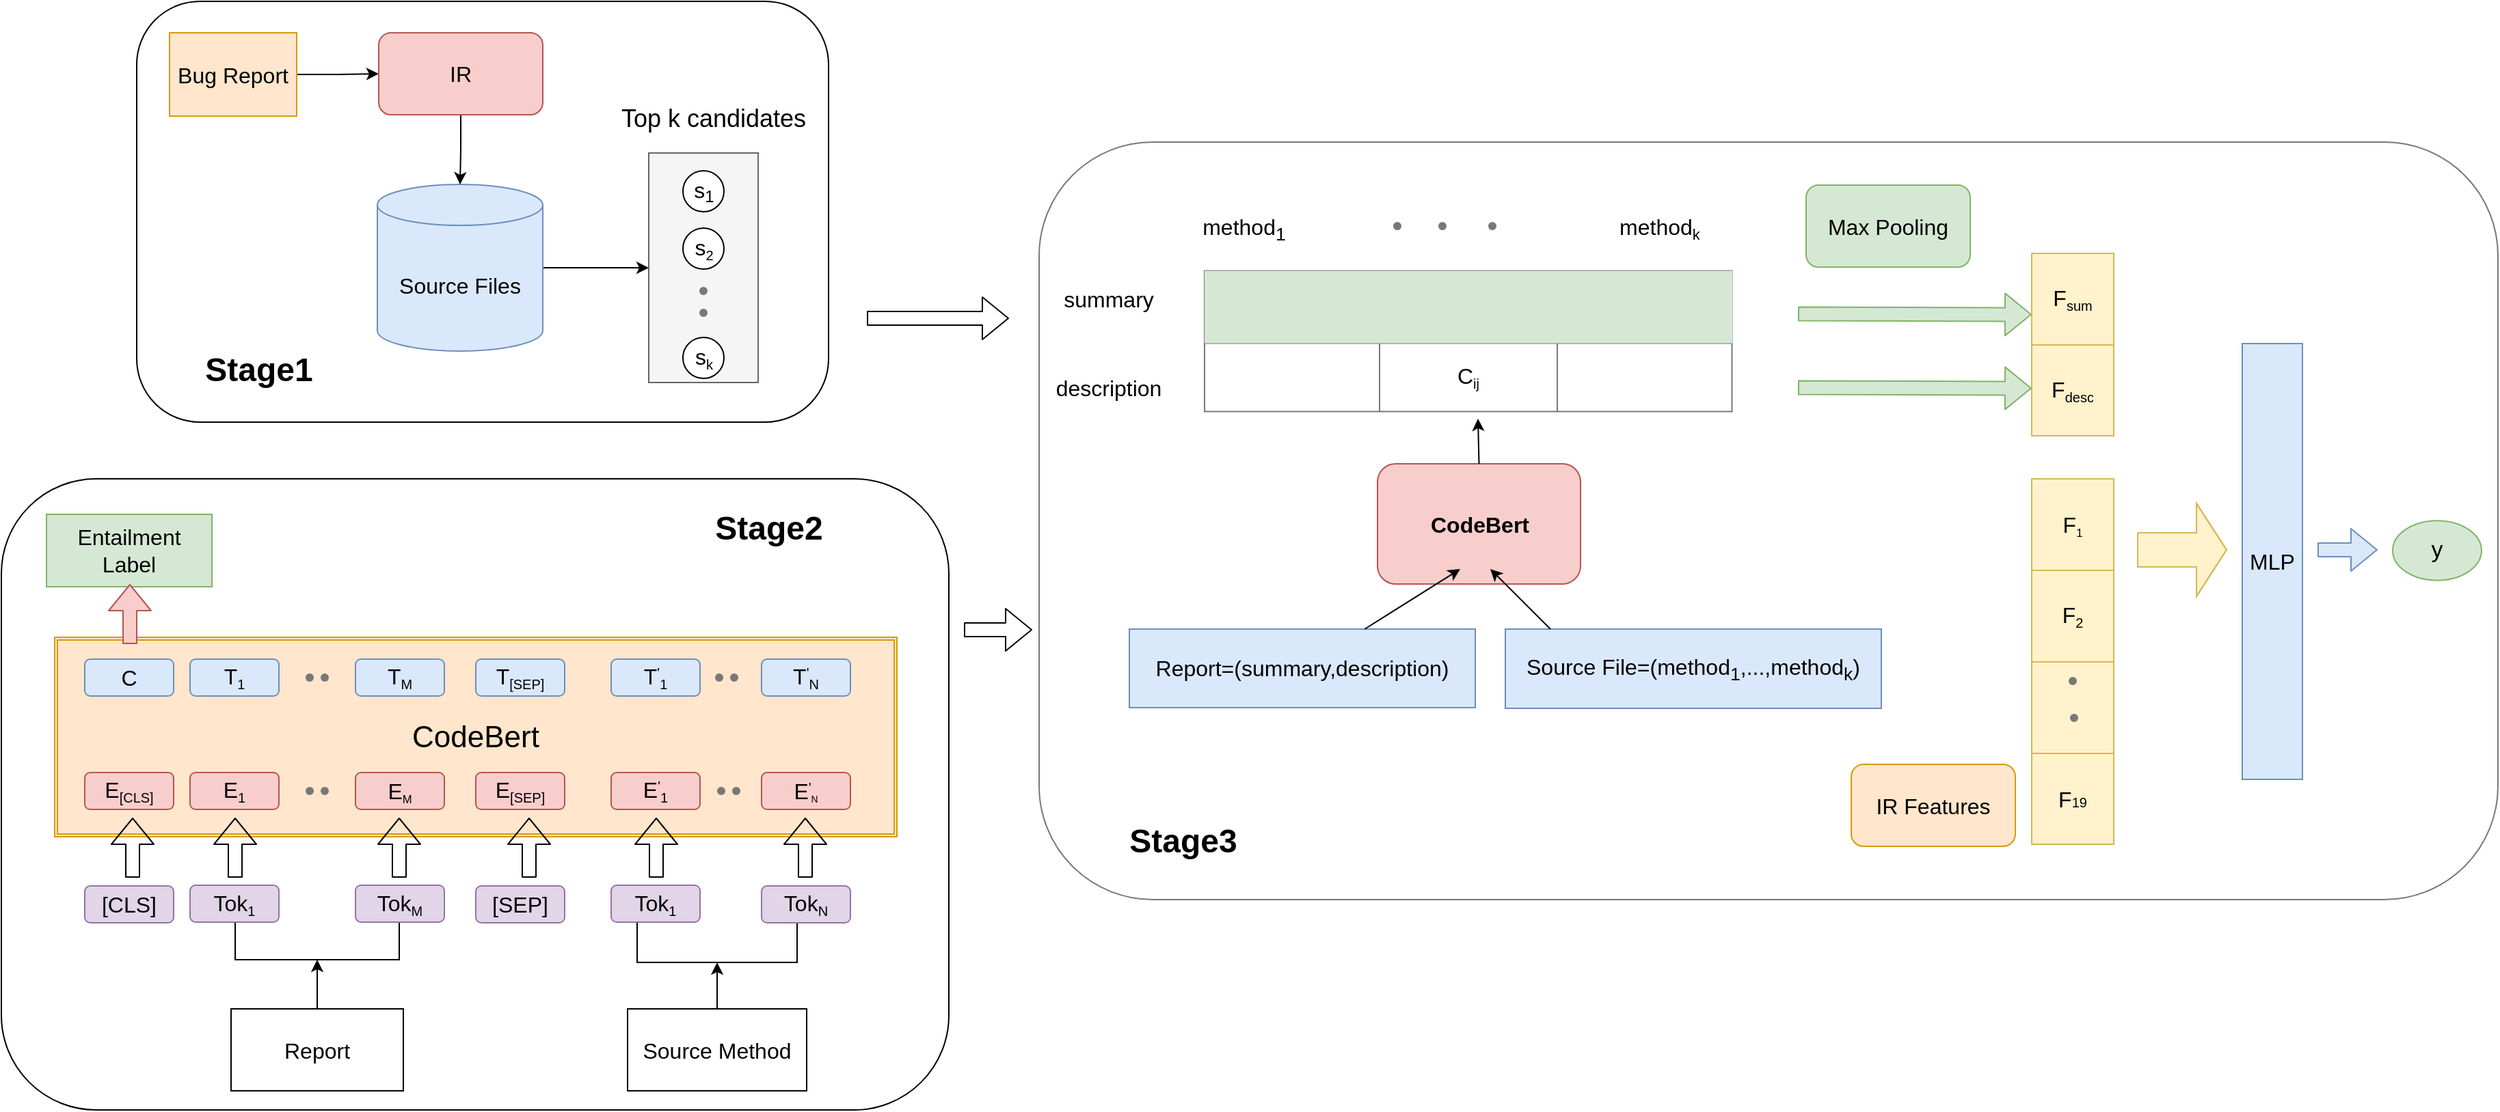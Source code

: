 <mxfile version="14.7.4" type="github">
  <diagram name="Page-1" id="90a13364-a465-7bf4-72fc-28e22215d7a0">
    <mxGraphModel dx="1673" dy="896" grid="1" gridSize="11" guides="1" tooltips="1" connect="1" arrows="1" fold="1" page="1" pageScale="1.5" pageWidth="1169" pageHeight="826" background="none" math="0" shadow="0">
      <root>
        <mxCell id="0" style=";html=1;" />
        <mxCell id="1" style=";html=1;" parent="0" />
        <mxCell id="-iZUTilEa2WBl7ZFIHIT-264" value="" style="rounded=1;whiteSpace=wrap;html=1;comic=0;pointerEvents=1;strokeColor=#787878;strokeWidth=1;" vertex="1" parent="1">
          <mxGeometry x="1221" y="503" width="1067" height="554.5" as="geometry" />
        </mxCell>
        <mxCell id="-iZUTilEa2WBl7ZFIHIT-81" value="" style="rounded=1;whiteSpace=wrap;html=1;strokeWidth=1;" vertex="1" parent="1">
          <mxGeometry x="561" y="400" width="506" height="308" as="geometry" />
        </mxCell>
        <mxCell id="-iZUTilEa2WBl7ZFIHIT-80" value="" style="rounded=1;whiteSpace=wrap;html=1;strokeWidth=1;" vertex="1" parent="1">
          <mxGeometry x="462" y="749.5" width="693" height="462" as="geometry" />
        </mxCell>
        <mxCell id="-iZUTilEa2WBl7ZFIHIT-8" value="" style="rounded=0;whiteSpace=wrap;html=1;fillColor=#f5f5f5;strokeColor=#666666;fontColor=#333333;" vertex="1" parent="1">
          <mxGeometry x="935.5" y="511" width="80" height="168" as="geometry" />
        </mxCell>
        <mxCell id="-iZUTilEa2WBl7ZFIHIT-5" value="" style="edgeStyle=orthogonalEdgeStyle;rounded=0;orthogonalLoop=1;jettySize=auto;html=1;" edge="1" parent="1" source="-iZUTilEa2WBl7ZFIHIT-1" target="-iZUTilEa2WBl7ZFIHIT-4">
          <mxGeometry relative="1" as="geometry" />
        </mxCell>
        <mxCell id="-iZUTilEa2WBl7ZFIHIT-1" value="&lt;font style=&quot;font-size: 16px&quot;&gt;Bug Report&lt;/font&gt;" style="rounded=0;whiteSpace=wrap;html=1;fillColor=#ffe6cc;strokeColor=#d79b00;" vertex="1" parent="1">
          <mxGeometry x="585" y="423" width="93" height="61" as="geometry" />
        </mxCell>
        <mxCell id="-iZUTilEa2WBl7ZFIHIT-22" style="edgeStyle=orthogonalEdgeStyle;rounded=0;orthogonalLoop=1;jettySize=auto;html=1;entryX=0;entryY=0.5;entryDx=0;entryDy=0;" edge="1" parent="1" source="-iZUTilEa2WBl7ZFIHIT-3" target="-iZUTilEa2WBl7ZFIHIT-8">
          <mxGeometry relative="1" as="geometry" />
        </mxCell>
        <mxCell id="-iZUTilEa2WBl7ZFIHIT-3" value="&lt;font style=&quot;font-size: 16px&quot;&gt;Source Files&lt;/font&gt;" style="shape=cylinder3;whiteSpace=wrap;html=1;boundedLbl=1;backgroundOutline=1;size=15;fillColor=#dae8fc;strokeColor=#6c8ebf;" vertex="1" parent="1">
          <mxGeometry x="737" y="534" width="121" height="122" as="geometry" />
        </mxCell>
        <mxCell id="-iZUTilEa2WBl7ZFIHIT-6" value="" style="edgeStyle=orthogonalEdgeStyle;rounded=0;orthogonalLoop=1;jettySize=auto;html=1;exitX=0.5;exitY=1;exitDx=0;exitDy=0;" edge="1" parent="1" source="-iZUTilEa2WBl7ZFIHIT-4" target="-iZUTilEa2WBl7ZFIHIT-3">
          <mxGeometry relative="1" as="geometry">
            <mxPoint x="798" y="510" as="sourcePoint" />
          </mxGeometry>
        </mxCell>
        <mxCell id="-iZUTilEa2WBl7ZFIHIT-4" value="&lt;font style=&quot;font-size: 16px&quot;&gt;IR&lt;/font&gt;" style="rounded=1;whiteSpace=wrap;html=1;fillColor=#f8cecc;strokeColor=#b85450;" vertex="1" parent="1">
          <mxGeometry x="738" y="423" width="120" height="60" as="geometry" />
        </mxCell>
        <mxCell id="-iZUTilEa2WBl7ZFIHIT-9" value="&lt;font style=&quot;font-size: 16px&quot;&gt;s&lt;/font&gt;&lt;sub&gt;&lt;font style=&quot;font-size: 12px&quot;&gt;1&lt;/font&gt;&lt;/sub&gt;" style="ellipse;whiteSpace=wrap;html=1;aspect=fixed;" vertex="1" parent="1">
          <mxGeometry x="960.5" y="524" width="30" height="30" as="geometry" />
        </mxCell>
        <mxCell id="-iZUTilEa2WBl7ZFIHIT-25" value="Stage1" style="text;strokeColor=none;fillColor=none;html=1;fontSize=24;fontStyle=1;verticalAlign=middle;align=center;" vertex="1" parent="1">
          <mxGeometry x="600" y="650" width="100" height="40" as="geometry" />
        </mxCell>
        <UserObject label="&lt;font style=&quot;font-size: 18px&quot;&gt;Top k candidates cases&lt;/font&gt;" placeholders="1" name="Variable" id="-iZUTilEa2WBl7ZFIHIT-27">
          <mxCell style="text;html=1;strokeColor=none;fillColor=none;align=center;verticalAlign=middle;whiteSpace=wrap;overflow=hidden;" vertex="1" parent="1">
            <mxGeometry x="913" y="473" width="140" height="30" as="geometry" />
          </mxCell>
        </UserObject>
        <mxCell id="-iZUTilEa2WBl7ZFIHIT-32" value="" style="edgeStyle=orthogonalEdgeStyle;rounded=0;orthogonalLoop=1;jettySize=auto;html=1;" edge="1" parent="1" source="-iZUTilEa2WBl7ZFIHIT-28" target="-iZUTilEa2WBl7ZFIHIT-30">
          <mxGeometry relative="1" as="geometry" />
        </mxCell>
        <mxCell id="-iZUTilEa2WBl7ZFIHIT-28" value="&lt;font style=&quot;font-size: 16px&quot;&gt;Report&lt;/font&gt;" style="rounded=0;whiteSpace=wrap;html=1;" vertex="1" parent="1">
          <mxGeometry x="630" y="1137.5" width="126" height="60" as="geometry" />
        </mxCell>
        <mxCell id="-iZUTilEa2WBl7ZFIHIT-33" value="" style="edgeStyle=orthogonalEdgeStyle;rounded=0;orthogonalLoop=1;jettySize=auto;html=1;" edge="1" parent="1" source="-iZUTilEa2WBl7ZFIHIT-29" target="-iZUTilEa2WBl7ZFIHIT-31">
          <mxGeometry relative="1" as="geometry" />
        </mxCell>
        <mxCell id="-iZUTilEa2WBl7ZFIHIT-29" value="&lt;font style=&quot;font-size: 16px&quot;&gt;Source Method&lt;/font&gt;" style="rounded=0;whiteSpace=wrap;html=1;" vertex="1" parent="1">
          <mxGeometry x="920" y="1137.5" width="131" height="60" as="geometry" />
        </mxCell>
        <mxCell id="-iZUTilEa2WBl7ZFIHIT-30" value="" style="shape=partialRectangle;whiteSpace=wrap;html=1;bottom=1;right=1;left=1;top=0;fillColor=none;routingCenterX=-0.5;" vertex="1" parent="1">
          <mxGeometry x="633" y="1074.5" width="120" height="27" as="geometry" />
        </mxCell>
        <mxCell id="-iZUTilEa2WBl7ZFIHIT-31" value="" style="shape=partialRectangle;whiteSpace=wrap;html=1;bottom=1;right=1;left=1;top=0;fillColor=none;routingCenterX=-0.5;" vertex="1" parent="1">
          <mxGeometry x="927" y="1074.5" width="117" height="29" as="geometry" />
        </mxCell>
        <mxCell id="-iZUTilEa2WBl7ZFIHIT-35" value="&lt;font style=&quot;font-size: 16px&quot;&gt;Tok&lt;/font&gt;&lt;sub&gt;1&lt;/sub&gt;" style="rounded=1;whiteSpace=wrap;html=1;fillColor=#e1d5e7;strokeColor=#9673a6;" vertex="1" parent="1">
          <mxGeometry x="600" y="1047" width="65" height="27" as="geometry" />
        </mxCell>
        <mxCell id="-iZUTilEa2WBl7ZFIHIT-37" value="&lt;font style=&quot;font-size: 16px&quot;&gt;Tok&lt;/font&gt;&lt;sub&gt;M&lt;/sub&gt;" style="rounded=1;whiteSpace=wrap;html=1;fillColor=#e1d5e7;strokeColor=#9673a6;" vertex="1" parent="1">
          <mxGeometry x="721" y="1047" width="65" height="27" as="geometry" />
        </mxCell>
        <mxCell id="-iZUTilEa2WBl7ZFIHIT-38" value="&lt;font style=&quot;font-size: 16px&quot;&gt;Tok&lt;/font&gt;&lt;sub&gt;1&lt;/sub&gt;" style="rounded=1;whiteSpace=wrap;html=1;fillColor=#e1d5e7;strokeColor=#9673a6;" vertex="1" parent="1">
          <mxGeometry x="908" y="1047" width="65" height="27" as="geometry" />
        </mxCell>
        <mxCell id="-iZUTilEa2WBl7ZFIHIT-39" value="&lt;font style=&quot;font-size: 16px&quot;&gt;Tok&lt;/font&gt;&lt;sub&gt;N&lt;/sub&gt;" style="rounded=1;whiteSpace=wrap;html=1;fillColor=#e1d5e7;strokeColor=#9673a6;" vertex="1" parent="1">
          <mxGeometry x="1018" y="1047.5" width="65" height="27" as="geometry" />
        </mxCell>
        <mxCell id="-iZUTilEa2WBl7ZFIHIT-41" value="&lt;font style=&quot;font-size: 16px&quot;&gt;[SEP]&lt;/font&gt;" style="rounded=1;whiteSpace=wrap;html=1;fillColor=#e1d5e7;strokeColor=#9673a6;" vertex="1" parent="1">
          <mxGeometry x="809" y="1047.5" width="65" height="27" as="geometry" />
        </mxCell>
        <mxCell id="-iZUTilEa2WBl7ZFIHIT-42" value="&lt;font style=&quot;font-size: 16px&quot;&gt;[CLS]&lt;/font&gt;" style="rounded=1;whiteSpace=wrap;html=1;fillColor=#e1d5e7;strokeColor=#9673a6;" vertex="1" parent="1">
          <mxGeometry x="523" y="1047.5" width="65" height="27" as="geometry" />
        </mxCell>
        <mxCell id="-iZUTilEa2WBl7ZFIHIT-43" value="&lt;font style=&quot;font-size: 22px&quot;&gt;CodeBert&lt;/font&gt;" style="shape=ext;double=1;rounded=0;whiteSpace=wrap;html=1;fillColor=#ffe6cc;strokeColor=#d79b00;" vertex="1" parent="1">
          <mxGeometry x="501" y="865.5" width="616" height="146" as="geometry" />
        </mxCell>
        <mxCell id="-iZUTilEa2WBl7ZFIHIT-44" value="&lt;font style=&quot;font-size: 16px&quot;&gt;E&lt;/font&gt;&lt;sub&gt;[CLS]&lt;/sub&gt;" style="rounded=1;whiteSpace=wrap;html=1;fillColor=#f8cecc;strokeColor=#b85450;strokeWidth=1;perimeterSpacing=4;" vertex="1" parent="1">
          <mxGeometry x="523" y="964.5" width="65" height="27" as="geometry" />
        </mxCell>
        <mxCell id="-iZUTilEa2WBl7ZFIHIT-45" value="&lt;font style=&quot;font-size: 16px&quot;&gt;E&lt;/font&gt;&lt;sub&gt;1&lt;/sub&gt;" style="rounded=1;whiteSpace=wrap;html=1;fillColor=#f8cecc;strokeColor=#b85450;strokeWidth=1;perimeterSpacing=4;" vertex="1" parent="1">
          <mxGeometry x="600" y="964.5" width="65" height="27" as="geometry" />
        </mxCell>
        <mxCell id="-iZUTilEa2WBl7ZFIHIT-47" value="&lt;font style=&quot;font-size: 16px&quot;&gt;E&lt;/font&gt;&lt;sub&gt;[SEP]&lt;/sub&gt;" style="rounded=1;whiteSpace=wrap;html=1;fillColor=#f8cecc;strokeColor=#b85450;strokeWidth=1;perimeterSpacing=4;" vertex="1" parent="1">
          <mxGeometry x="809" y="964.5" width="65" height="27" as="geometry" />
        </mxCell>
        <mxCell id="-iZUTilEa2WBl7ZFIHIT-50" value="&lt;font style=&quot;font-size: 16px&quot;&gt;E&lt;/font&gt;&lt;span style=&quot;font-size: 10px&quot;&gt;&lt;sub&gt;M&lt;/sub&gt;&lt;/span&gt;" style="rounded=1;whiteSpace=wrap;html=1;fillColor=#f8cecc;strokeColor=#b85450;strokeWidth=1;perimeterSpacing=4;" vertex="1" parent="1">
          <mxGeometry x="721" y="964.5" width="65" height="27" as="geometry" />
        </mxCell>
        <mxCell id="-iZUTilEa2WBl7ZFIHIT-51" value="&lt;font style=&quot;font-size: 16px&quot;&gt;E&lt;/font&gt;&lt;sup&gt;&#39;&lt;/sup&gt;&lt;sub&gt;1&lt;/sub&gt;" style="rounded=1;whiteSpace=wrap;html=1;fillColor=#f8cecc;strokeColor=#b85450;strokeWidth=1;perimeterSpacing=4;" vertex="1" parent="1">
          <mxGeometry x="908" y="964.5" width="65" height="27" as="geometry" />
        </mxCell>
        <mxCell id="-iZUTilEa2WBl7ZFIHIT-52" value="&lt;font style=&quot;font-size: 16px&quot;&gt;E&lt;/font&gt;&lt;sup&gt;&#39;&lt;/sup&gt;&lt;span style=&quot;font-size: 8.333px&quot;&gt;&lt;sub&gt;N&lt;/sub&gt;&lt;/span&gt;" style="rounded=1;whiteSpace=wrap;html=1;fillColor=#f8cecc;strokeColor=#b85450;strokeWidth=1;perimeterSpacing=4;" vertex="1" parent="1">
          <mxGeometry x="1018" y="964.5" width="65" height="27" as="geometry" />
        </mxCell>
        <mxCell id="-iZUTilEa2WBl7ZFIHIT-53" value="&lt;font style=&quot;font-size: 16px&quot;&gt;C&lt;/font&gt;" style="rounded=1;whiteSpace=wrap;html=1;fillColor=#dae8fc;strokeColor=#6c8ebf;" vertex="1" parent="1">
          <mxGeometry x="523" y="881.5" width="65" height="27" as="geometry" />
        </mxCell>
        <mxCell id="-iZUTilEa2WBl7ZFIHIT-54" value="&lt;font style=&quot;font-size: 16px&quot;&gt;T&lt;/font&gt;&lt;sub style=&quot;font-size: 10px&quot;&gt;1&lt;/sub&gt;" style="rounded=1;whiteSpace=wrap;html=1;fillColor=#dae8fc;strokeColor=#6c8ebf;" vertex="1" parent="1">
          <mxGeometry x="600" y="881.5" width="65" height="27" as="geometry" />
        </mxCell>
        <mxCell id="-iZUTilEa2WBl7ZFIHIT-55" value="&lt;font style=&quot;font-size: 16px&quot;&gt;T&lt;/font&gt;&lt;sub&gt;&lt;font style=&quot;font-size: 10px&quot;&gt;[SEP]&lt;/font&gt;&lt;/sub&gt;" style="rounded=1;whiteSpace=wrap;html=1;fillColor=#dae8fc;strokeColor=#6c8ebf;" vertex="1" parent="1">
          <mxGeometry x="809" y="881.5" width="65" height="27" as="geometry" />
        </mxCell>
        <mxCell id="-iZUTilEa2WBl7ZFIHIT-56" value="&lt;font style=&quot;font-size: 16px&quot;&gt;T&lt;/font&gt;&lt;sub style=&quot;font-size: 10px&quot;&gt;M&lt;/sub&gt;" style="rounded=1;whiteSpace=wrap;html=1;fillColor=#dae8fc;strokeColor=#6c8ebf;" vertex="1" parent="1">
          <mxGeometry x="721" y="881.5" width="65" height="27" as="geometry" />
        </mxCell>
        <mxCell id="-iZUTilEa2WBl7ZFIHIT-57" value="&lt;font style=&quot;font-size: 16px&quot;&gt;T&lt;/font&gt;&lt;sup style=&quot;font-size: 10px&quot;&gt;&#39;&lt;/sup&gt;&lt;sub style=&quot;font-size: 10px&quot;&gt;1&lt;/sub&gt;" style="rounded=1;whiteSpace=wrap;html=1;fillColor=#dae8fc;strokeColor=#6c8ebf;" vertex="1" parent="1">
          <mxGeometry x="908" y="881.5" width="65" height="27" as="geometry" />
        </mxCell>
        <mxCell id="-iZUTilEa2WBl7ZFIHIT-58" value="&lt;font style=&quot;font-size: 16px&quot;&gt;T&lt;/font&gt;&lt;sup&gt;&#39;&lt;/sup&gt;&lt;sub&gt;N&lt;/sub&gt;" style="rounded=1;whiteSpace=wrap;html=1;fillColor=#dae8fc;strokeColor=#6c8ebf;" vertex="1" parent="1">
          <mxGeometry x="1018" y="881.5" width="65" height="27" as="geometry" />
        </mxCell>
        <mxCell id="-iZUTilEa2WBl7ZFIHIT-59" value="&lt;font style=&quot;font-size: 16px&quot;&gt;Entailment Label&lt;/font&gt;" style="rounded=0;whiteSpace=wrap;html=1;fillColor=#d5e8d4;strokeColor=#82b366;" vertex="1" parent="1">
          <mxGeometry x="495" y="775.5" width="121" height="53" as="geometry" />
        </mxCell>
        <mxCell id="-iZUTilEa2WBl7ZFIHIT-60" value="" style="shape=flexArrow;endArrow=classic;html=1;fillColor=#f8cecc;strokeColor=#b85450;" edge="1" parent="1">
          <mxGeometry width="50" height="50" relative="1" as="geometry">
            <mxPoint x="556" y="870.5" as="sourcePoint" />
            <mxPoint x="556" y="826.5" as="targetPoint" />
          </mxGeometry>
        </mxCell>
        <mxCell id="-iZUTilEa2WBl7ZFIHIT-61" value="" style="shape=flexArrow;endArrow=classic;html=1;" edge="1" parent="1">
          <mxGeometry width="50" height="50" relative="1" as="geometry">
            <mxPoint x="558" y="1041.5" as="sourcePoint" />
            <mxPoint x="558" y="997.5" as="targetPoint" />
          </mxGeometry>
        </mxCell>
        <mxCell id="-iZUTilEa2WBl7ZFIHIT-62" value="" style="shape=flexArrow;endArrow=classic;html=1;" edge="1" parent="1">
          <mxGeometry width="50" height="50" relative="1" as="geometry">
            <mxPoint x="633" y="1041.5" as="sourcePoint" />
            <mxPoint x="633" y="997.5" as="targetPoint" />
          </mxGeometry>
        </mxCell>
        <mxCell id="-iZUTilEa2WBl7ZFIHIT-63" value="" style="shape=flexArrow;endArrow=classic;html=1;" edge="1" parent="1">
          <mxGeometry width="50" height="50" relative="1" as="geometry">
            <mxPoint x="753" y="1041.5" as="sourcePoint" />
            <mxPoint x="753" y="997.5" as="targetPoint" />
          </mxGeometry>
        </mxCell>
        <mxCell id="-iZUTilEa2WBl7ZFIHIT-65" value="" style="shape=flexArrow;endArrow=classic;html=1;" edge="1" parent="1">
          <mxGeometry width="50" height="50" relative="1" as="geometry">
            <mxPoint x="848" y="1041.5" as="sourcePoint" />
            <mxPoint x="848" y="997.5" as="targetPoint" />
          </mxGeometry>
        </mxCell>
        <mxCell id="-iZUTilEa2WBl7ZFIHIT-66" value="" style="shape=flexArrow;endArrow=classic;html=1;" edge="1" parent="1">
          <mxGeometry width="50" height="50" relative="1" as="geometry">
            <mxPoint x="941" y="1041.5" as="sourcePoint" />
            <mxPoint x="941" y="997.5" as="targetPoint" />
          </mxGeometry>
        </mxCell>
        <mxCell id="-iZUTilEa2WBl7ZFIHIT-67" value="" style="shape=flexArrow;endArrow=classic;html=1;" edge="1" parent="1">
          <mxGeometry width="50" height="50" relative="1" as="geometry">
            <mxPoint x="1050" y="1041.5" as="sourcePoint" />
            <mxPoint x="1050" y="997.5" as="targetPoint" />
          </mxGeometry>
        </mxCell>
        <mxCell id="-iZUTilEa2WBl7ZFIHIT-69" value="Stage2" style="text;strokeColor=none;fillColor=none;html=1;fontSize=24;fontStyle=1;verticalAlign=middle;align=center;" vertex="1" parent="1">
          <mxGeometry x="973" y="765.5" width="100" height="40" as="geometry" />
        </mxCell>
        <mxCell id="-iZUTilEa2WBl7ZFIHIT-71" value="" style="shape=waypoint;sketch=0;size=6;pointerEvents=1;points=[];fillColor=none;resizable=0;rotatable=0;perimeter=centerPerimeter;snapToPoint=1;strokeWidth=1;strokeColor=#787878;" vertex="1" parent="1">
          <mxGeometry x="955.5" y="592" width="40" height="40" as="geometry" />
        </mxCell>
        <mxCell id="-iZUTilEa2WBl7ZFIHIT-82" value="&lt;span style=&quot;font-size: 16px&quot;&gt;s&lt;/span&gt;&lt;font style=&quot;font-size: 12px&quot;&gt;&lt;sub&gt;2&lt;/sub&gt;&lt;/font&gt;" style="ellipse;whiteSpace=wrap;html=1;aspect=fixed;" vertex="1" parent="1">
          <mxGeometry x="960.5" y="566" width="30" height="30" as="geometry" />
        </mxCell>
        <mxCell id="-iZUTilEa2WBl7ZFIHIT-83" value="&lt;font style=&quot;font-size: 16px&quot;&gt;s&lt;/font&gt;&lt;font style=&quot;font-size: 12px&quot;&gt;&lt;sub&gt;k&lt;/sub&gt;&lt;/font&gt;" style="ellipse;whiteSpace=wrap;html=1;aspect=fixed;" vertex="1" parent="1">
          <mxGeometry x="960.5" y="646" width="30" height="30" as="geometry" />
        </mxCell>
        <mxCell id="-iZUTilEa2WBl7ZFIHIT-84" value="" style="shape=waypoint;sketch=0;size=6;pointerEvents=1;points=[];fillColor=none;resizable=0;rotatable=0;perimeter=centerPerimeter;snapToPoint=1;strokeWidth=1;strokeColor=#787878;" vertex="1" parent="1">
          <mxGeometry x="955.5" y="608" width="40" height="40" as="geometry" />
        </mxCell>
        <mxCell id="-iZUTilEa2WBl7ZFIHIT-85" value="" style="shape=waypoint;sketch=0;size=6;pointerEvents=1;points=[];fillColor=none;resizable=0;rotatable=0;perimeter=centerPerimeter;snapToPoint=1;strokeWidth=1;strokeColor=#787878;" vertex="1" parent="1">
          <mxGeometry x="967" y="875" width="40" height="40" as="geometry" />
        </mxCell>
        <mxCell id="-iZUTilEa2WBl7ZFIHIT-86" value="" style="shape=waypoint;sketch=0;size=6;pointerEvents=1;points=[];fillColor=none;resizable=0;rotatable=0;perimeter=centerPerimeter;snapToPoint=1;strokeWidth=1;strokeColor=#787878;" vertex="1" parent="1">
          <mxGeometry x="978" y="875" width="40" height="40" as="geometry" />
        </mxCell>
        <mxCell id="-iZUTilEa2WBl7ZFIHIT-87" value="" style="shape=waypoint;sketch=0;size=6;pointerEvents=1;points=[];fillColor=none;resizable=0;rotatable=0;perimeter=centerPerimeter;snapToPoint=1;strokeWidth=1;strokeColor=#787878;" vertex="1" parent="1">
          <mxGeometry x="968.5" y="958" width="40" height="40" as="geometry" />
        </mxCell>
        <mxCell id="-iZUTilEa2WBl7ZFIHIT-88" value="" style="shape=waypoint;sketch=0;size=6;pointerEvents=1;points=[];fillColor=none;resizable=0;rotatable=0;perimeter=centerPerimeter;snapToPoint=1;strokeWidth=1;strokeColor=#787878;" vertex="1" parent="1">
          <mxGeometry x="979.5" y="958" width="40" height="40" as="geometry" />
        </mxCell>
        <mxCell id="-iZUTilEa2WBl7ZFIHIT-89" value="" style="shape=waypoint;sketch=0;size=6;pointerEvents=1;points=[];fillColor=none;resizable=0;rotatable=0;perimeter=centerPerimeter;snapToPoint=1;strokeWidth=1;strokeColor=#787878;" vertex="1" parent="1">
          <mxGeometry x="667.5" y="958" width="40" height="40" as="geometry" />
        </mxCell>
        <mxCell id="-iZUTilEa2WBl7ZFIHIT-90" value="" style="shape=waypoint;sketch=0;size=6;pointerEvents=1;points=[];fillColor=none;resizable=0;rotatable=0;perimeter=centerPerimeter;snapToPoint=1;strokeWidth=1;strokeColor=#787878;" vertex="1" parent="1">
          <mxGeometry x="678.5" y="958" width="40" height="40" as="geometry" />
        </mxCell>
        <mxCell id="-iZUTilEa2WBl7ZFIHIT-91" value="" style="shape=waypoint;sketch=0;size=6;pointerEvents=1;points=[];fillColor=none;resizable=0;rotatable=0;perimeter=centerPerimeter;snapToPoint=1;strokeWidth=1;strokeColor=#787878;" vertex="1" parent="1">
          <mxGeometry x="667.5" y="875" width="40" height="40" as="geometry" />
        </mxCell>
        <mxCell id="-iZUTilEa2WBl7ZFIHIT-92" value="" style="shape=waypoint;sketch=0;size=6;pointerEvents=1;points=[];fillColor=none;resizable=0;rotatable=0;perimeter=centerPerimeter;snapToPoint=1;strokeWidth=1;strokeColor=#787878;" vertex="1" parent="1">
          <mxGeometry x="678.5" y="875" width="40" height="40" as="geometry" />
        </mxCell>
        <UserObject label="&lt;font style=&quot;font-size: 16px&quot;&gt;Report=(summary,description)&lt;/font&gt;" placeholders="1" name="Variable" id="-iZUTilEa2WBl7ZFIHIT-94">
          <mxCell style="text;html=1;strokeColor=#6c8ebf;fillColor=#dae8fc;align=center;verticalAlign=middle;whiteSpace=wrap;overflow=hidden;" vertex="1" parent="1">
            <mxGeometry x="1287" y="859.5" width="253" height="57.5" as="geometry" />
          </mxCell>
        </UserObject>
        <UserObject label="&lt;font style=&quot;font-size: 16px&quot;&gt;Source File=(method&lt;sub&gt;1&lt;/sub&gt;,...,method&lt;sub&gt;k&lt;/sub&gt;)&lt;/font&gt;" placeholders="1" name="Variable" id="-iZUTilEa2WBl7ZFIHIT-95">
          <mxCell style="text;html=1;strokeColor=#6c8ebf;fillColor=#dae8fc;align=center;verticalAlign=middle;whiteSpace=wrap;overflow=hidden;" vertex="1" parent="1">
            <mxGeometry x="1562" y="859.5" width="275" height="58" as="geometry" />
          </mxCell>
        </UserObject>
        <UserObject label="&lt;font style=&quot;font-size: 16px&quot;&gt;summary&lt;/font&gt;" placeholders="1" name="Variable" id="-iZUTilEa2WBl7ZFIHIT-126">
          <mxCell style="text;html=1;strokeColor=none;fillColor=none;align=center;verticalAlign=middle;whiteSpace=wrap;overflow=hidden;" vertex="1" parent="1">
            <mxGeometry x="1232" y="606.25" width="80" height="23.5" as="geometry" />
          </mxCell>
        </UserObject>
        <UserObject label="&lt;font style=&quot;font-size: 16px&quot;&gt;description&lt;/font&gt;" placeholders="1" name="Variable" id="-iZUTilEa2WBl7ZFIHIT-127">
          <mxCell style="text;html=1;strokeColor=none;fillColor=none;align=center;verticalAlign=middle;whiteSpace=wrap;overflow=hidden;" vertex="1" parent="1">
            <mxGeometry x="1232" y="666.25" width="80" height="34" as="geometry" />
          </mxCell>
        </UserObject>
        <UserObject label="&lt;font style=&quot;font-size: 16px&quot;&gt;method&lt;sub&gt;1&lt;/sub&gt;&lt;/font&gt;" placeholders="1" name="Variable" id="-iZUTilEa2WBl7ZFIHIT-128">
          <mxCell style="text;html=1;strokeColor=none;fillColor=none;align=center;verticalAlign=middle;whiteSpace=wrap;overflow=hidden;" vertex="1" parent="1">
            <mxGeometry x="1331" y="552.75" width="80" height="23.5" as="geometry" />
          </mxCell>
        </UserObject>
        <UserObject label="&lt;font style=&quot;font-size: 16px&quot;&gt;method&lt;/font&gt;&lt;font style=&quot;font-size: 13.333px&quot;&gt;&lt;sub&gt;k&lt;/sub&gt;&lt;/font&gt;" placeholders="1" name="Variable" id="-iZUTilEa2WBl7ZFIHIT-129">
          <mxCell style="text;html=1;strokeColor=none;fillColor=none;align=center;verticalAlign=middle;whiteSpace=wrap;overflow=hidden;" vertex="1" parent="1">
            <mxGeometry x="1634.5" y="552.75" width="80" height="23.5" as="geometry" />
          </mxCell>
        </UserObject>
        <mxCell id="-iZUTilEa2WBl7ZFIHIT-130" value="" style="shape=waypoint;sketch=0;size=6;pointerEvents=1;points=[];fillColor=none;resizable=0;rotatable=0;perimeter=centerPerimeter;snapToPoint=1;strokeWidth=1;strokeColor=#787878;" vertex="1" parent="1">
          <mxGeometry x="1496" y="544.5" width="40" height="40" as="geometry" />
        </mxCell>
        <mxCell id="-iZUTilEa2WBl7ZFIHIT-131" value="" style="shape=waypoint;sketch=0;size=6;pointerEvents=1;points=[];fillColor=none;resizable=0;rotatable=0;perimeter=centerPerimeter;snapToPoint=1;strokeWidth=1;strokeColor=#787878;" vertex="1" parent="1">
          <mxGeometry x="1532.5" y="544.5" width="40" height="40" as="geometry" />
        </mxCell>
        <mxCell id="-iZUTilEa2WBl7ZFIHIT-132" value="" style="shape=waypoint;sketch=0;size=6;pointerEvents=1;points=[];fillColor=none;resizable=0;rotatable=0;perimeter=centerPerimeter;snapToPoint=1;strokeWidth=1;strokeColor=#787878;" vertex="1" parent="1">
          <mxGeometry x="1463" y="544.5" width="40" height="40" as="geometry" />
        </mxCell>
        <mxCell id="-iZUTilEa2WBl7ZFIHIT-133" value="&lt;font style=&quot;font-size: 16px&quot;&gt;&lt;b&gt;CodeBert&lt;/b&gt;&lt;/font&gt;" style="rounded=1;whiteSpace=wrap;html=1;strokeColor=#b85450;strokeWidth=1;fillColor=#f8cecc;" vertex="1" parent="1">
          <mxGeometry x="1468.5" y="738.5" width="148.5" height="88" as="geometry" />
        </mxCell>
        <mxCell id="-iZUTilEa2WBl7ZFIHIT-135" value="" style="endArrow=classic;html=1;" edge="1" parent="1">
          <mxGeometry width="50" height="50" relative="1" as="geometry">
            <mxPoint x="1595" y="859.5" as="sourcePoint" />
            <mxPoint x="1551" y="815.5" as="targetPoint" />
          </mxGeometry>
        </mxCell>
        <mxCell id="-iZUTilEa2WBl7ZFIHIT-136" value="&lt;font style=&quot;font-size: 16px&quot;&gt;Max Pooling&lt;/font&gt;" style="rounded=1;whiteSpace=wrap;html=1;strokeColor=#82b366;strokeWidth=1;fillColor=#d5e8d4;" vertex="1" parent="1">
          <mxGeometry x="1782" y="534.5" width="120" height="60" as="geometry" />
        </mxCell>
        <mxCell id="-iZUTilEa2WBl7ZFIHIT-137" value="" style="shape=flexArrow;endArrow=classic;html=1;fillColor=#d5e8d4;strokeColor=#82b366;" edge="1" parent="1">
          <mxGeometry width="50" height="50" relative="1" as="geometry">
            <mxPoint x="1776" y="628.75" as="sourcePoint" />
            <mxPoint x="1947" y="629.25" as="targetPoint" />
          </mxGeometry>
        </mxCell>
        <mxCell id="-iZUTilEa2WBl7ZFIHIT-138" value="" style="endArrow=classic;html=1;exitX=0.5;exitY=0;exitDx=0;exitDy=0;" edge="1" parent="1" source="-iZUTilEa2WBl7ZFIHIT-133">
          <mxGeometry width="50" height="50" relative="1" as="geometry">
            <mxPoint x="1408" y="755.5" as="sourcePoint" />
            <mxPoint x="1542" y="705.5" as="targetPoint" />
          </mxGeometry>
        </mxCell>
        <mxCell id="-iZUTilEa2WBl7ZFIHIT-167" value="" style="shape=table;html=1;whiteSpace=wrap;startSize=0;container=1;collapsible=0;childLayout=tableLayout;strokeColor=#d6b656;strokeWidth=1;resizeWidth=0;resizeHeight=1;treeFolding=0;treeMoving=0;resizable=0;rotatable=0;fillColor=#fff2cc;" vertex="1" parent="1">
          <mxGeometry x="1947" y="584.5" width="60" height="133.5" as="geometry" />
        </mxCell>
        <mxCell id="-iZUTilEa2WBl7ZFIHIT-204" style="shape=partialRectangle;html=1;whiteSpace=wrap;collapsible=0;dropTarget=0;pointerEvents=0;fillColor=none;top=0;left=0;bottom=0;right=0;points=[[0,0.5],[1,0.5]];portConstraint=eastwest;" vertex="1" parent="-iZUTilEa2WBl7ZFIHIT-167">
          <mxGeometry width="60" height="67" as="geometry" />
        </mxCell>
        <mxCell id="-iZUTilEa2WBl7ZFIHIT-205" value="&lt;font style=&quot;font-size: 16px&quot;&gt;F&lt;/font&gt;&lt;sub&gt;sum&lt;/sub&gt;" style="shape=partialRectangle;html=1;whiteSpace=wrap;connectable=0;fillColor=none;top=0;left=0;bottom=0;right=0;overflow=hidden;flipV=0;" vertex="1" parent="-iZUTilEa2WBl7ZFIHIT-204">
          <mxGeometry width="60" height="67" as="geometry" />
        </mxCell>
        <mxCell id="-iZUTilEa2WBl7ZFIHIT-231" style="shape=partialRectangle;html=1;whiteSpace=wrap;collapsible=0;dropTarget=0;pointerEvents=0;fillColor=none;top=0;left=0;bottom=0;right=0;points=[[0,0.5],[1,0.5]];portConstraint=eastwest;" vertex="1" parent="-iZUTilEa2WBl7ZFIHIT-167">
          <mxGeometry y="67" width="60" height="67" as="geometry" />
        </mxCell>
        <mxCell id="-iZUTilEa2WBl7ZFIHIT-232" value="&lt;font style=&quot;font-size: 16px&quot;&gt;F&lt;/font&gt;&lt;font style=&quot;font-size: 12px&quot;&gt;&lt;sub&gt;desc&lt;/sub&gt;&lt;/font&gt;" style="shape=partialRectangle;html=1;whiteSpace=wrap;connectable=0;fillColor=none;top=0;left=0;bottom=0;right=0;overflow=hidden;flipV=0;" vertex="1" parent="-iZUTilEa2WBl7ZFIHIT-231">
          <mxGeometry width="60" height="67" as="geometry" />
        </mxCell>
        <mxCell id="-iZUTilEa2WBl7ZFIHIT-234" value="" style="shape=table;html=1;whiteSpace=wrap;startSize=0;container=1;collapsible=0;childLayout=tableLayout;strokeColor=#d6b656;strokeWidth=1;resizeWidth=0;resizeHeight=1;treeFolding=0;treeMoving=0;resizable=0;rotatable=0;fillColor=#fff2cc;" vertex="1" parent="1">
          <mxGeometry x="1947" y="749.5" width="60" height="267.5" as="geometry" />
        </mxCell>
        <mxCell id="-iZUTilEa2WBl7ZFIHIT-249" style="shape=partialRectangle;html=1;whiteSpace=wrap;collapsible=0;dropTarget=0;pointerEvents=0;fillColor=none;top=0;left=0;bottom=0;right=0;points=[[0,0.5],[1,0.5]];portConstraint=eastwest;" vertex="1" parent="-iZUTilEa2WBl7ZFIHIT-234">
          <mxGeometry width="60" height="67" as="geometry" />
        </mxCell>
        <mxCell id="-iZUTilEa2WBl7ZFIHIT-250" value="&lt;font style=&quot;font-size: 16px&quot;&gt;F&lt;/font&gt;&lt;font style=&quot;font-size: 10px&quot;&gt;&lt;sub&gt;1&lt;/sub&gt;&lt;/font&gt;" style="shape=partialRectangle;html=1;whiteSpace=wrap;connectable=0;fillColor=none;top=0;left=0;bottom=0;right=0;overflow=hidden;flipV=0;" vertex="1" parent="-iZUTilEa2WBl7ZFIHIT-249">
          <mxGeometry width="60" height="67" as="geometry" />
        </mxCell>
        <mxCell id="-iZUTilEa2WBl7ZFIHIT-247" style="shape=partialRectangle;html=1;whiteSpace=wrap;collapsible=0;dropTarget=0;pointerEvents=0;fillColor=none;top=0;left=0;bottom=0;right=0;points=[[0,0.5],[1,0.5]];portConstraint=eastwest;" vertex="1" parent="-iZUTilEa2WBl7ZFIHIT-234">
          <mxGeometry y="67" width="60" height="67" as="geometry" />
        </mxCell>
        <mxCell id="-iZUTilEa2WBl7ZFIHIT-248" value="&lt;font style=&quot;font-size: 16px&quot;&gt;F&lt;/font&gt;&lt;font&gt;&lt;sub&gt;2&lt;/sub&gt;&lt;/font&gt;" style="shape=partialRectangle;html=1;whiteSpace=wrap;connectable=0;fillColor=none;top=0;left=0;bottom=0;right=0;overflow=hidden;flipV=0;" vertex="1" parent="-iZUTilEa2WBl7ZFIHIT-247">
          <mxGeometry width="60" height="67" as="geometry" />
        </mxCell>
        <mxCell id="-iZUTilEa2WBl7ZFIHIT-235" style="shape=partialRectangle;html=1;whiteSpace=wrap;collapsible=0;dropTarget=0;pointerEvents=0;fillColor=none;top=0;left=0;bottom=0;right=0;points=[[0,0.5],[1,0.5]];portConstraint=eastwest;" vertex="1" parent="-iZUTilEa2WBl7ZFIHIT-234">
          <mxGeometry y="134" width="60" height="67" as="geometry" />
        </mxCell>
        <mxCell id="-iZUTilEa2WBl7ZFIHIT-236" value="" style="shape=partialRectangle;html=1;whiteSpace=wrap;connectable=0;fillColor=none;top=0;left=0;bottom=0;right=0;overflow=hidden;flipV=0;" vertex="1" parent="-iZUTilEa2WBl7ZFIHIT-235">
          <mxGeometry width="60" height="67" as="geometry" />
        </mxCell>
        <mxCell id="-iZUTilEa2WBl7ZFIHIT-237" style="shape=partialRectangle;html=1;whiteSpace=wrap;collapsible=0;dropTarget=0;pointerEvents=0;fillColor=none;top=0;left=0;bottom=0;right=0;points=[[0,0.5],[1,0.5]];portConstraint=eastwest;" vertex="1" parent="-iZUTilEa2WBl7ZFIHIT-234">
          <mxGeometry y="201" width="60" height="67" as="geometry" />
        </mxCell>
        <mxCell id="-iZUTilEa2WBl7ZFIHIT-238" value="&lt;font style=&quot;font-size: 16px&quot;&gt;F&lt;/font&gt;&lt;font style=&quot;font-size: 10px&quot;&gt;19&lt;/font&gt;" style="shape=partialRectangle;html=1;whiteSpace=wrap;connectable=0;fillColor=none;top=0;left=0;bottom=0;right=0;overflow=hidden;flipV=0;" vertex="1" parent="-iZUTilEa2WBl7ZFIHIT-237">
          <mxGeometry width="60" height="67" as="geometry" />
        </mxCell>
        <mxCell id="-iZUTilEa2WBl7ZFIHIT-251" value="" style="shape=waypoint;sketch=0;size=6;pointerEvents=1;points=[];fillColor=none;resizable=0;rotatable=0;perimeter=centerPerimeter;snapToPoint=1;strokeWidth=1;strokeColor=#787878;" vertex="1" parent="1">
          <mxGeometry x="1957" y="877.5" width="40" height="40" as="geometry" />
        </mxCell>
        <mxCell id="-iZUTilEa2WBl7ZFIHIT-252" value="" style="shape=waypoint;sketch=0;size=6;pointerEvents=1;points=[];fillColor=none;resizable=0;rotatable=0;perimeter=centerPerimeter;snapToPoint=1;strokeWidth=1;strokeColor=#787878;" vertex="1" parent="1">
          <mxGeometry x="1958" y="904.5" width="40" height="40" as="geometry" />
        </mxCell>
        <mxCell id="-iZUTilEa2WBl7ZFIHIT-253" value="&lt;span style=&quot;font-size: 16px&quot;&gt;IR Features&lt;/span&gt;" style="rounded=1;whiteSpace=wrap;html=1;strokeColor=#d79b00;strokeWidth=1;fillColor=#ffe6cc;" vertex="1" parent="1">
          <mxGeometry x="1815" y="958.5" width="120" height="60" as="geometry" />
        </mxCell>
        <mxCell id="-iZUTilEa2WBl7ZFIHIT-254" value="" style="shape=flexArrow;endArrow=classic;html=1;endWidth=42;endSize=7;width=25;fillColor=#fff2cc;strokeColor=#d6b656;" edge="1" parent="1">
          <mxGeometry width="50" height="50" relative="1" as="geometry">
            <mxPoint x="2024" y="801.5" as="sourcePoint" />
            <mxPoint x="2090" y="801.5" as="targetPoint" />
            <Array as="points">
              <mxPoint x="2101" y="801.5" />
            </Array>
          </mxGeometry>
        </mxCell>
        <mxCell id="-iZUTilEa2WBl7ZFIHIT-255" value="" style="shape=flexArrow;endArrow=classic;html=1;fillColor=#d5e8d4;strokeColor=#82b366;" edge="1" parent="1">
          <mxGeometry width="50" height="50" relative="1" as="geometry">
            <mxPoint x="1776" y="682.75" as="sourcePoint" />
            <mxPoint x="1947" y="683.25" as="targetPoint" />
          </mxGeometry>
        </mxCell>
        <mxCell id="-iZUTilEa2WBl7ZFIHIT-256" value="&lt;p&gt;&lt;font style=&quot;font-size: 16px&quot;&gt;MLP&lt;/font&gt;&lt;/p&gt;" style="rounded=0;whiteSpace=wrap;html=1;comic=0;pointerEvents=1;strokeColor=#6c8ebf;strokeWidth=1;fillColor=#dae8fc;" vertex="1" parent="1">
          <mxGeometry x="2101" y="650.5" width="44" height="319" as="geometry" />
        </mxCell>
        <mxCell id="-iZUTilEa2WBl7ZFIHIT-258" value="" style="shape=flexArrow;endArrow=classic;html=1;fillColor=#dae8fc;strokeColor=#6c8ebf;" edge="1" parent="1">
          <mxGeometry width="50" height="50" relative="1" as="geometry">
            <mxPoint x="2156" y="801.51" as="sourcePoint" />
            <mxPoint x="2200" y="801.5" as="targetPoint" />
          </mxGeometry>
        </mxCell>
        <mxCell id="-iZUTilEa2WBl7ZFIHIT-259" value="&lt;font style=&quot;font-size: 17px&quot;&gt;y&lt;/font&gt;" style="ellipse;whiteSpace=wrap;html=1;comic=0;pointerEvents=1;strokeColor=#82b366;strokeWidth=1;fillColor=#d5e8d4;" vertex="1" parent="1">
          <mxGeometry x="2211" y="780.12" width="65" height="43.75" as="geometry" />
        </mxCell>
        <mxCell id="-iZUTilEa2WBl7ZFIHIT-134" value="" style="endArrow=classic;html=1;" edge="1" parent="1" source="-iZUTilEa2WBl7ZFIHIT-94">
          <mxGeometry width="50" height="50" relative="1" as="geometry">
            <mxPoint x="1441" y="859.5" as="sourcePoint" />
            <mxPoint x="1529" y="815.5" as="targetPoint" />
          </mxGeometry>
        </mxCell>
        <mxCell id="-iZUTilEa2WBl7ZFIHIT-265" value="Stage3" style="text;strokeColor=none;fillColor=none;html=1;fontSize=24;fontStyle=1;verticalAlign=middle;align=center;" vertex="1" parent="1">
          <mxGeometry x="1276" y="994.5" width="100" height="40" as="geometry" />
        </mxCell>
        <mxCell id="-iZUTilEa2WBl7ZFIHIT-266" value="" style="shape=flexArrow;endArrow=classic;html=1;" edge="1" parent="1">
          <mxGeometry width="50" height="50" relative="1" as="geometry">
            <mxPoint x="1095" y="632" as="sourcePoint" />
            <mxPoint x="1199" y="632" as="targetPoint" />
          </mxGeometry>
        </mxCell>
        <mxCell id="-iZUTilEa2WBl7ZFIHIT-267" value="" style="shape=flexArrow;endArrow=classic;html=1;" edge="1" parent="1">
          <mxGeometry width="50" height="50" relative="1" as="geometry">
            <mxPoint x="1166" y="860" as="sourcePoint" />
            <mxPoint x="1216" y="860" as="targetPoint" />
          </mxGeometry>
        </mxCell>
        <mxCell id="-iZUTilEa2WBl7ZFIHIT-269" value="" style="shape=table;html=1;whiteSpace=wrap;startSize=0;container=1;collapsible=0;childLayout=tableLayout;rounded=0;shadow=0;comic=0;pointerEvents=1;strokeColor=#787878;strokeWidth=1;" vertex="1" parent="1">
          <mxGeometry x="1342" y="597.25" width="385.75" height="103" as="geometry" />
        </mxCell>
        <mxCell id="-iZUTilEa2WBl7ZFIHIT-270" value="" style="shape=partialRectangle;html=1;whiteSpace=wrap;collapsible=0;dropTarget=0;pointerEvents=0;fillColor=none;top=0;left=0;bottom=0;right=0;points=[[0,0.5],[1,0.5]];portConstraint=eastwest;" vertex="1" parent="-iZUTilEa2WBl7ZFIHIT-269">
          <mxGeometry width="385.75" height="53" as="geometry" />
        </mxCell>
        <mxCell id="-iZUTilEa2WBl7ZFIHIT-271" value="" style="shape=partialRectangle;html=1;whiteSpace=wrap;connectable=0;fillColor=#d5e8d4;top=0;left=0;bottom=0;right=0;overflow=hidden;strokeColor=#82b366;" vertex="1" parent="-iZUTilEa2WBl7ZFIHIT-270">
          <mxGeometry width="128" height="53" as="geometry" />
        </mxCell>
        <mxCell id="-iZUTilEa2WBl7ZFIHIT-272" value="" style="shape=partialRectangle;html=1;whiteSpace=wrap;connectable=0;fillColor=#d5e8d4;top=0;left=0;bottom=0;right=0;overflow=hidden;strokeColor=#82b366;" vertex="1" parent="-iZUTilEa2WBl7ZFIHIT-270">
          <mxGeometry x="128" width="130" height="53" as="geometry" />
        </mxCell>
        <mxCell id="-iZUTilEa2WBl7ZFIHIT-273" value="" style="shape=partialRectangle;html=1;whiteSpace=wrap;connectable=0;fillColor=#d5e8d4;top=0;left=0;bottom=0;right=0;overflow=hidden;strokeColor=#82b366;" vertex="1" parent="-iZUTilEa2WBl7ZFIHIT-270">
          <mxGeometry x="258" width="128" height="53" as="geometry" />
        </mxCell>
        <mxCell id="-iZUTilEa2WBl7ZFIHIT-274" value="" style="shape=partialRectangle;html=1;whiteSpace=wrap;collapsible=0;dropTarget=0;pointerEvents=0;fillColor=none;top=0;left=0;bottom=0;right=0;points=[[0,0.5],[1,0.5]];portConstraint=eastwest;" vertex="1" parent="-iZUTilEa2WBl7ZFIHIT-269">
          <mxGeometry y="53" width="385.75" height="50" as="geometry" />
        </mxCell>
        <mxCell id="-iZUTilEa2WBl7ZFIHIT-275" value="" style="shape=partialRectangle;html=1;whiteSpace=wrap;connectable=0;fillColor=none;top=0;left=0;bottom=0;right=0;overflow=hidden;" vertex="1" parent="-iZUTilEa2WBl7ZFIHIT-274">
          <mxGeometry width="128" height="50" as="geometry" />
        </mxCell>
        <mxCell id="-iZUTilEa2WBl7ZFIHIT-276" value="&lt;font style=&quot;font-size: 16px&quot;&gt;C&lt;/font&gt;&lt;sub&gt;ij&lt;/sub&gt;" style="shape=partialRectangle;html=1;whiteSpace=wrap;connectable=0;fillColor=none;top=0;left=0;bottom=0;right=0;overflow=hidden;" vertex="1" parent="-iZUTilEa2WBl7ZFIHIT-274">
          <mxGeometry x="128" width="130" height="50" as="geometry" />
        </mxCell>
        <mxCell id="-iZUTilEa2WBl7ZFIHIT-277" value="" style="shape=partialRectangle;html=1;whiteSpace=wrap;connectable=0;fillColor=none;top=0;left=0;bottom=0;right=0;overflow=hidden;" vertex="1" parent="-iZUTilEa2WBl7ZFIHIT-274">
          <mxGeometry x="258" width="128" height="50" as="geometry" />
        </mxCell>
      </root>
    </mxGraphModel>
  </diagram>
</mxfile>
